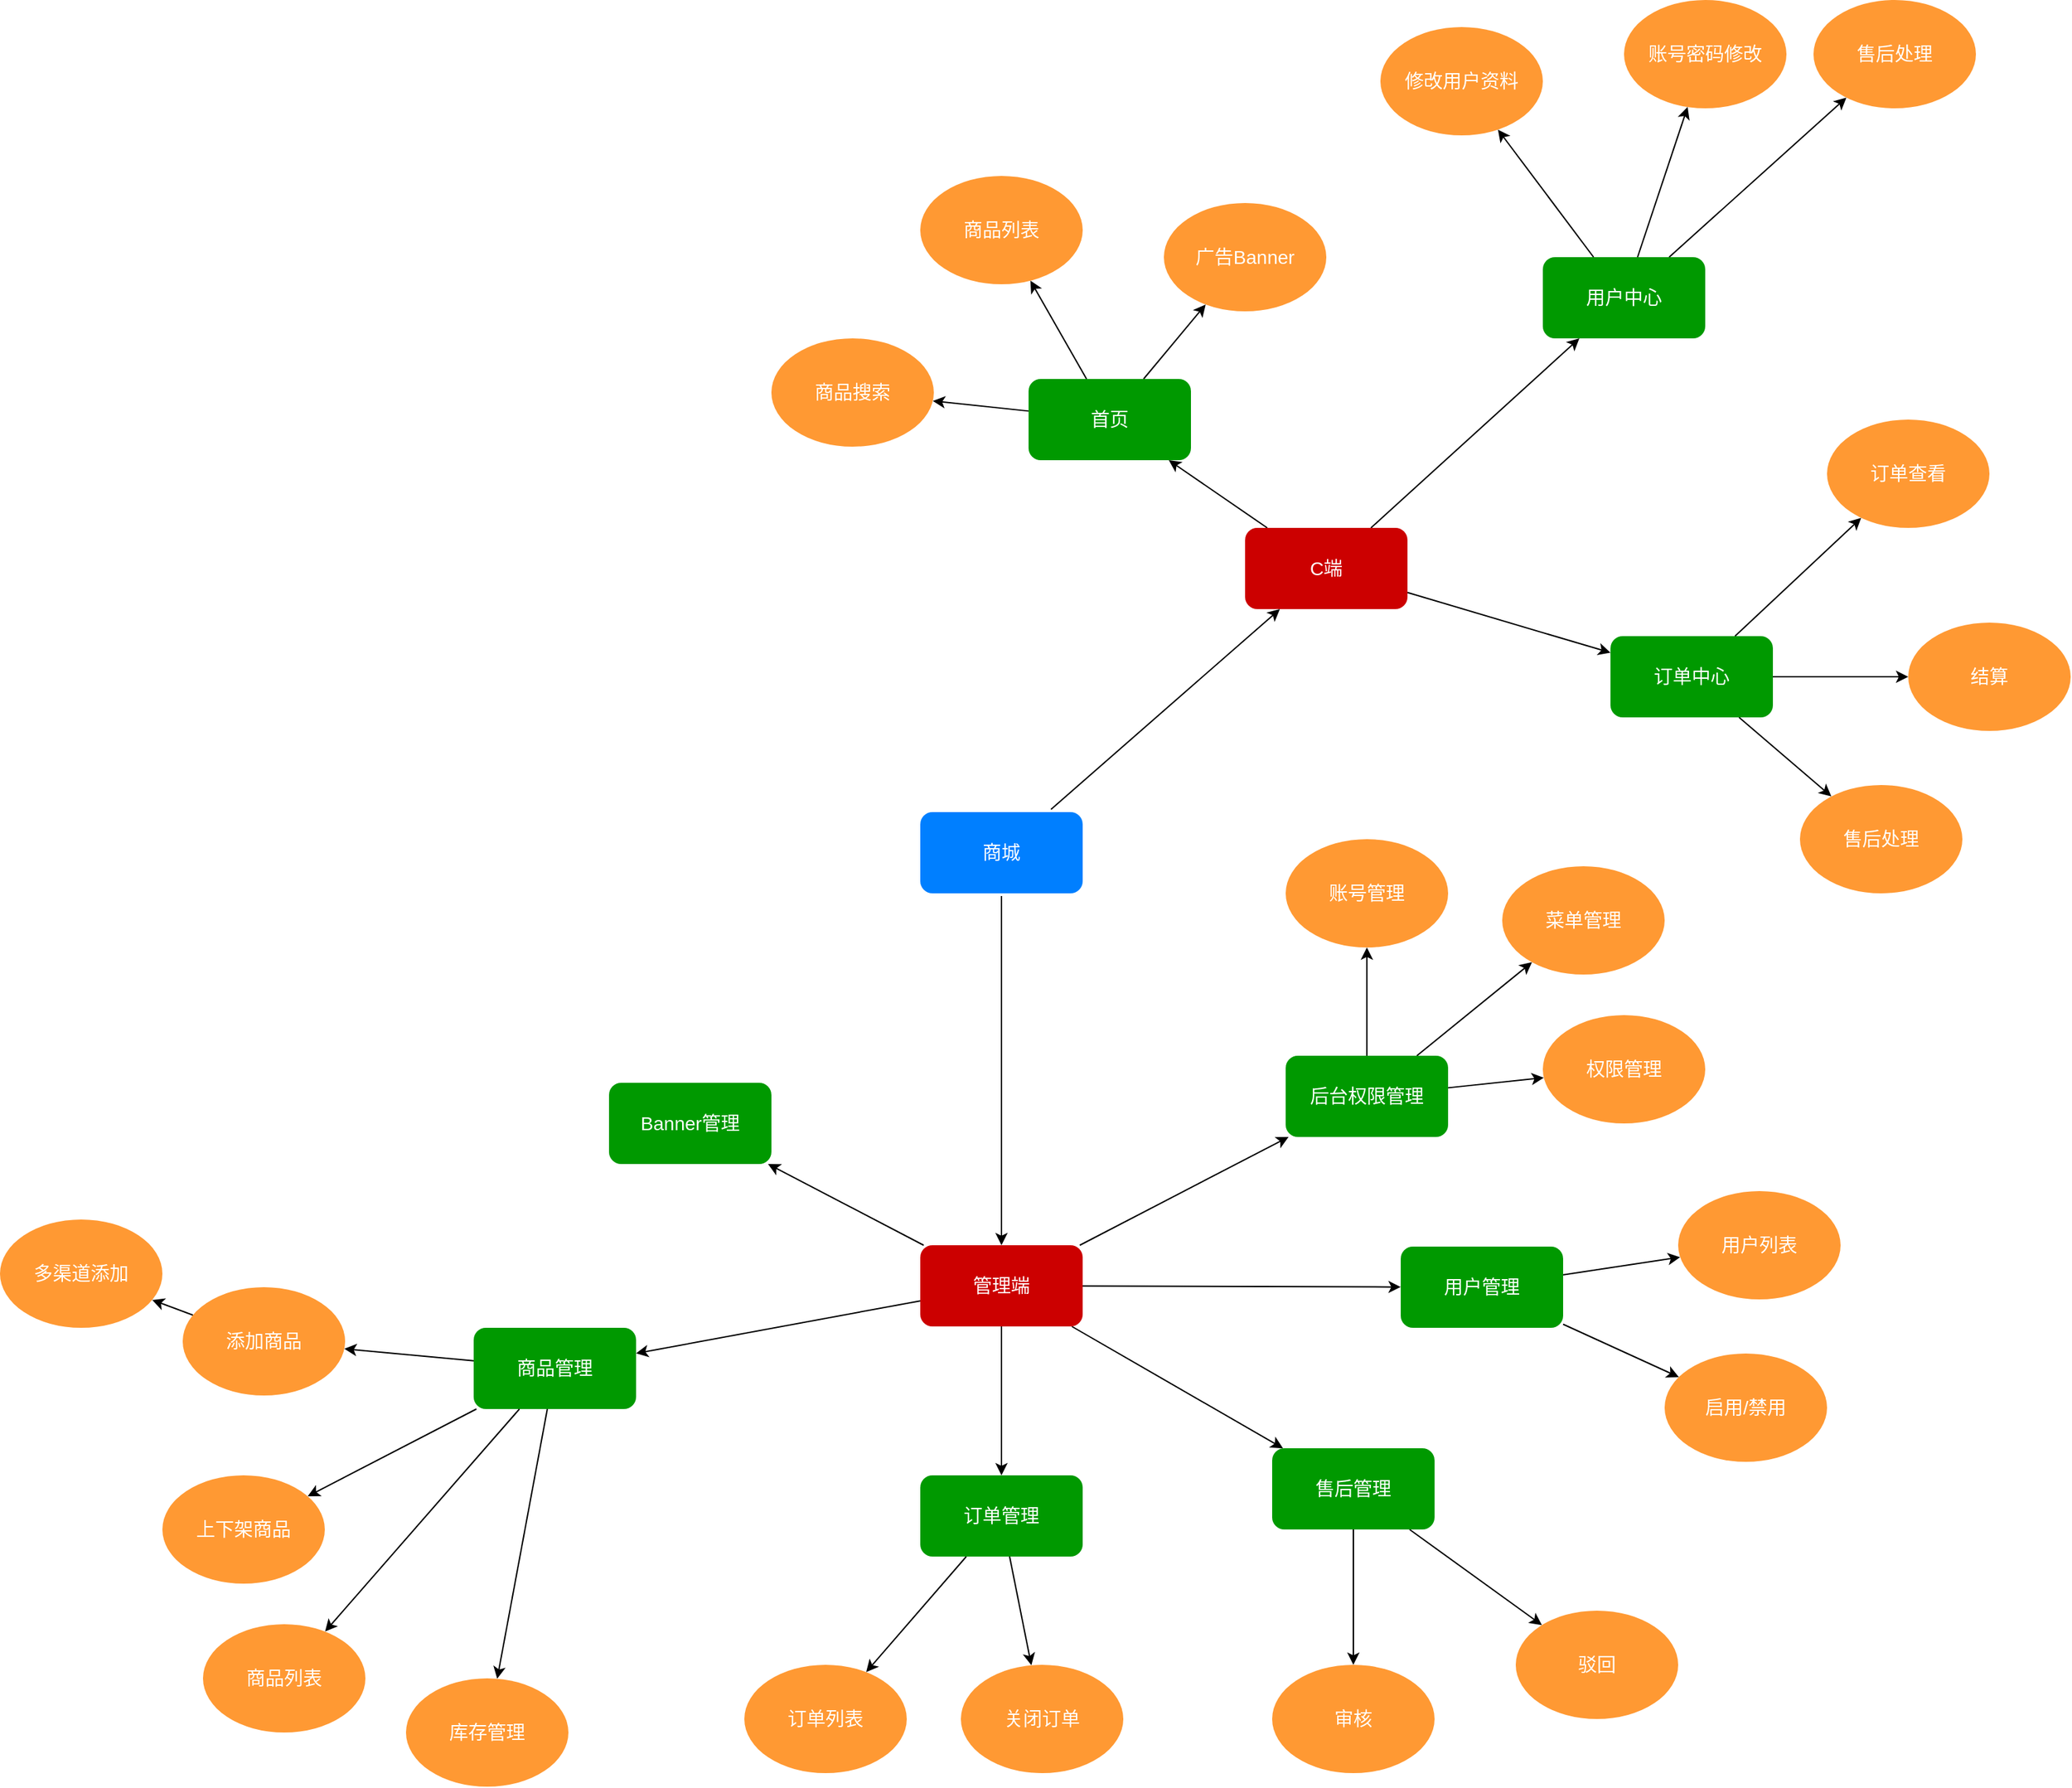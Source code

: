 <mxfile version="13.6.5" type="github">
  <diagram id="6a731a19-8d31-9384-78a2-239565b7b9f0" name="Page-1">
    <mxGraphModel dx="1422" dy="713" grid="1" gridSize="10" guides="1" tooltips="1" connect="1" arrows="1" fold="1" page="1" pageScale="1" pageWidth="1169" pageHeight="827" background="#ffffff" math="0" shadow="0">
      <root>
        <mxCell id="0" />
        <mxCell id="1" parent="0" />
        <mxCell id="fs0dfM01-aWYpjKkijkv-1802" value="" style="edgeStyle=none;rounded=0;orthogonalLoop=1;jettySize=auto;html=1;fontSize=14;fontColor=#FFFFFF;" parent="1" source="fs0dfM01-aWYpjKkijkv-1781" target="fs0dfM01-aWYpjKkijkv-1801" edge="1">
          <mxGeometry relative="1" as="geometry" />
        </mxCell>
        <mxCell id="fs0dfM01-aWYpjKkijkv-1804" value="" style="edgeStyle=none;rounded=0;orthogonalLoop=1;jettySize=auto;html=1;fontSize=14;fontColor=#FFFFFF;" parent="1" source="fs0dfM01-aWYpjKkijkv-1781" target="fs0dfM01-aWYpjKkijkv-1803" edge="1">
          <mxGeometry relative="1" as="geometry" />
        </mxCell>
        <mxCell id="fs0dfM01-aWYpjKkijkv-1781" value="商城" style="rounded=1;whiteSpace=wrap;html=1;strokeColor=none;strokeWidth=3;perimeterSpacing=2;fontSize=14;fontColor=#FFFFFF;fillColor=#007FFF;" parent="1" vertex="1">
          <mxGeometry x="1010" y="890" width="120" height="60" as="geometry" />
        </mxCell>
        <mxCell id="fs0dfM01-aWYpjKkijkv-1841" value="" style="edgeStyle=none;rounded=0;orthogonalLoop=1;jettySize=auto;html=1;fontSize=14;fontColor=#FFFFFF;" parent="1" source="fs0dfM01-aWYpjKkijkv-1801" target="fs0dfM01-aWYpjKkijkv-1840" edge="1">
          <mxGeometry relative="1" as="geometry" />
        </mxCell>
        <mxCell id="fs0dfM01-aWYpjKkijkv-1845" value="" style="edgeStyle=none;rounded=0;orthogonalLoop=1;jettySize=auto;html=1;fontSize=14;fontColor=#FFFFFF;" parent="1" source="fs0dfM01-aWYpjKkijkv-1801" target="fs0dfM01-aWYpjKkijkv-1844" edge="1">
          <mxGeometry relative="1" as="geometry" />
        </mxCell>
        <mxCell id="fs0dfM01-aWYpjKkijkv-1851" value="" style="edgeStyle=none;rounded=0;orthogonalLoop=1;jettySize=auto;html=1;fontSize=14;fontColor=#FFFFFF;" parent="1" source="fs0dfM01-aWYpjKkijkv-1801" target="fs0dfM01-aWYpjKkijkv-1850" edge="1">
          <mxGeometry relative="1" as="geometry" />
        </mxCell>
        <mxCell id="fs0dfM01-aWYpjKkijkv-1801" value="C端" style="whiteSpace=wrap;html=1;rounded=1;fontSize=14;fontColor=#FFFFFF;strokeColor=none;strokeWidth=3;fillColor=#CC0000;" parent="1" vertex="1">
          <mxGeometry x="1250" y="680" width="120" height="60" as="geometry" />
        </mxCell>
        <mxCell id="fs0dfM01-aWYpjKkijkv-1864" value="" style="edgeStyle=none;rounded=0;orthogonalLoop=1;jettySize=auto;html=1;fontSize=14;fontColor=#FFFFFF;" parent="1" source="fs0dfM01-aWYpjKkijkv-1803" target="fs0dfM01-aWYpjKkijkv-1863" edge="1">
          <mxGeometry relative="1" as="geometry" />
        </mxCell>
        <mxCell id="fs0dfM01-aWYpjKkijkv-1866" value="" style="edgeStyle=none;rounded=0;orthogonalLoop=1;jettySize=auto;html=1;fontSize=14;fontColor=#FFFFFF;" parent="1" source="fs0dfM01-aWYpjKkijkv-1803" target="fs0dfM01-aWYpjKkijkv-1865" edge="1">
          <mxGeometry relative="1" as="geometry" />
        </mxCell>
        <mxCell id="fs0dfM01-aWYpjKkijkv-1868" value="" style="edgeStyle=none;rounded=0;orthogonalLoop=1;jettySize=auto;html=1;fontSize=14;fontColor=#FFFFFF;" parent="1" source="fs0dfM01-aWYpjKkijkv-1803" target="fs0dfM01-aWYpjKkijkv-1867" edge="1">
          <mxGeometry relative="1" as="geometry" />
        </mxCell>
        <mxCell id="fs0dfM01-aWYpjKkijkv-1871" value="" style="edgeStyle=none;rounded=0;orthogonalLoop=1;jettySize=auto;html=1;fontSize=14;fontColor=#FFFFFF;" parent="1" source="fs0dfM01-aWYpjKkijkv-1803" target="fs0dfM01-aWYpjKkijkv-1870" edge="1">
          <mxGeometry relative="1" as="geometry" />
        </mxCell>
        <mxCell id="hfIR77nUvffGfV-e1Rjv-10" value="" style="edgeStyle=none;rounded=0;orthogonalLoop=1;jettySize=auto;html=1;" parent="1" source="fs0dfM01-aWYpjKkijkv-1803" target="hfIR77nUvffGfV-e1Rjv-9" edge="1">
          <mxGeometry relative="1" as="geometry" />
        </mxCell>
        <mxCell id="hfIR77nUvffGfV-e1Rjv-34" value="" style="edgeStyle=none;rounded=0;orthogonalLoop=1;jettySize=auto;html=1;" parent="1" source="fs0dfM01-aWYpjKkijkv-1803" target="hfIR77nUvffGfV-e1Rjv-33" edge="1">
          <mxGeometry relative="1" as="geometry" />
        </mxCell>
        <mxCell id="fs0dfM01-aWYpjKkijkv-1803" value="管理端" style="whiteSpace=wrap;html=1;rounded=1;fontSize=14;fontColor=#FFFFFF;strokeColor=none;strokeWidth=3;fillColor=#CC0000;" parent="1" vertex="1">
          <mxGeometry x="1010" y="1210" width="120" height="60" as="geometry" />
        </mxCell>
        <mxCell id="fs0dfM01-aWYpjKkijkv-1813" value="广告Banner" style="ellipse;whiteSpace=wrap;html=1;rounded=1;fontSize=14;fontColor=#FFFFFF;strokeColor=none;strokeWidth=3;fillColor=#FF9933;" parent="1" vertex="1">
          <mxGeometry x="1190" y="440" width="120" height="80" as="geometry" />
        </mxCell>
        <mxCell id="fs0dfM01-aWYpjKkijkv-1815" value="商品列表" style="ellipse;whiteSpace=wrap;html=1;rounded=1;fontSize=14;fontColor=#FFFFFF;strokeColor=none;strokeWidth=3;fillColor=#FF9933;" parent="1" vertex="1">
          <mxGeometry x="1010" y="420" width="120" height="80" as="geometry" />
        </mxCell>
        <mxCell id="fs0dfM01-aWYpjKkijkv-1817" value="商品搜索" style="ellipse;whiteSpace=wrap;html=1;rounded=1;fontSize=14;fontColor=#FFFFFF;strokeColor=none;strokeWidth=3;fillColor=#FF9933;" parent="1" vertex="1">
          <mxGeometry x="900" y="540" width="120" height="80" as="geometry" />
        </mxCell>
        <mxCell id="fs0dfM01-aWYpjKkijkv-1819" value="修改用户资料" style="ellipse;whiteSpace=wrap;html=1;rounded=1;fontSize=14;fontColor=#FFFFFF;strokeColor=none;strokeWidth=3;fillColor=#FF9933;" parent="1" vertex="1">
          <mxGeometry x="1350" y="310" width="120" height="80" as="geometry" />
        </mxCell>
        <mxCell id="fs0dfM01-aWYpjKkijkv-1826" value="账号密码修改" style="ellipse;whiteSpace=wrap;html=1;rounded=1;fontSize=14;fontColor=#FFFFFF;strokeColor=none;strokeWidth=3;fillColor=#FF9933;" parent="1" vertex="1">
          <mxGeometry x="1530" y="290" width="120" height="80" as="geometry" />
        </mxCell>
        <mxCell id="fs0dfM01-aWYpjKkijkv-1830" value="订单查看" style="ellipse;whiteSpace=wrap;html=1;rounded=1;fontSize=14;fontColor=#FFFFFF;strokeColor=none;strokeWidth=3;fillColor=#FF9933;" parent="1" vertex="1">
          <mxGeometry x="1680" y="600" width="120" height="80" as="geometry" />
        </mxCell>
        <mxCell id="fs0dfM01-aWYpjKkijkv-1842" value="" style="edgeStyle=none;rounded=0;orthogonalLoop=1;jettySize=auto;html=1;fontSize=14;fontColor=#FFFFFF;" parent="1" source="fs0dfM01-aWYpjKkijkv-1840" target="fs0dfM01-aWYpjKkijkv-1819" edge="1">
          <mxGeometry relative="1" as="geometry" />
        </mxCell>
        <mxCell id="fs0dfM01-aWYpjKkijkv-1843" value="" style="edgeStyle=none;rounded=0;orthogonalLoop=1;jettySize=auto;html=1;fontSize=14;fontColor=#FFFFFF;" parent="1" source="fs0dfM01-aWYpjKkijkv-1840" target="fs0dfM01-aWYpjKkijkv-1826" edge="1">
          <mxGeometry relative="1" as="geometry" />
        </mxCell>
        <mxCell id="fs0dfM01-aWYpjKkijkv-1862" value="" style="edgeStyle=none;rounded=0;orthogonalLoop=1;jettySize=auto;html=1;fontSize=14;fontColor=#FFFFFF;" parent="1" source="fs0dfM01-aWYpjKkijkv-1840" target="fs0dfM01-aWYpjKkijkv-1861" edge="1">
          <mxGeometry relative="1" as="geometry" />
        </mxCell>
        <mxCell id="fs0dfM01-aWYpjKkijkv-1840" value="用户中心" style="whiteSpace=wrap;html=1;rounded=1;fontSize=14;fontColor=#FFFFFF;strokeColor=none;strokeWidth=3;fillColor=#009900;" parent="1" vertex="1">
          <mxGeometry x="1470" y="480" width="120" height="60" as="geometry" />
        </mxCell>
        <mxCell id="fs0dfM01-aWYpjKkijkv-1846" value="" style="edgeStyle=none;rounded=0;orthogonalLoop=1;jettySize=auto;html=1;fontSize=14;fontColor=#FFFFFF;" parent="1" source="fs0dfM01-aWYpjKkijkv-1844" target="fs0dfM01-aWYpjKkijkv-1815" edge="1">
          <mxGeometry relative="1" as="geometry" />
        </mxCell>
        <mxCell id="fs0dfM01-aWYpjKkijkv-1847" value="" style="edgeStyle=none;rounded=0;orthogonalLoop=1;jettySize=auto;html=1;fontSize=14;fontColor=#FFFFFF;" parent="1" source="fs0dfM01-aWYpjKkijkv-1844" target="fs0dfM01-aWYpjKkijkv-1817" edge="1">
          <mxGeometry relative="1" as="geometry" />
        </mxCell>
        <mxCell id="fs0dfM01-aWYpjKkijkv-1849" value="" style="edgeStyle=none;rounded=0;orthogonalLoop=1;jettySize=auto;html=1;fontSize=14;fontColor=#FFFFFF;" parent="1" source="fs0dfM01-aWYpjKkijkv-1844" target="fs0dfM01-aWYpjKkijkv-1813" edge="1">
          <mxGeometry relative="1" as="geometry" />
        </mxCell>
        <mxCell id="fs0dfM01-aWYpjKkijkv-1844" value="首页" style="whiteSpace=wrap;html=1;rounded=1;fontSize=14;fontColor=#FFFFFF;strokeColor=none;strokeWidth=3;fillColor=#009900;" parent="1" vertex="1">
          <mxGeometry x="1090" y="570" width="120" height="60" as="geometry" />
        </mxCell>
        <mxCell id="fs0dfM01-aWYpjKkijkv-1852" value="" style="edgeStyle=none;rounded=0;orthogonalLoop=1;jettySize=auto;html=1;fontSize=14;fontColor=#FFFFFF;" parent="1" source="fs0dfM01-aWYpjKkijkv-1850" target="fs0dfM01-aWYpjKkijkv-1830" edge="1">
          <mxGeometry relative="1" as="geometry" />
        </mxCell>
        <mxCell id="fs0dfM01-aWYpjKkijkv-1858" value="" style="edgeStyle=none;rounded=0;orthogonalLoop=1;jettySize=auto;html=1;fontSize=14;fontColor=#FFFFFF;" parent="1" source="fs0dfM01-aWYpjKkijkv-1850" target="fs0dfM01-aWYpjKkijkv-1857" edge="1">
          <mxGeometry relative="1" as="geometry" />
        </mxCell>
        <mxCell id="fs0dfM01-aWYpjKkijkv-1860" value="" style="edgeStyle=none;rounded=0;orthogonalLoop=1;jettySize=auto;html=1;fontSize=14;fontColor=#FFFFFF;" parent="1" source="fs0dfM01-aWYpjKkijkv-1850" target="fs0dfM01-aWYpjKkijkv-1859" edge="1">
          <mxGeometry relative="1" as="geometry" />
        </mxCell>
        <mxCell id="fs0dfM01-aWYpjKkijkv-1850" value="订单中心" style="whiteSpace=wrap;html=1;rounded=1;fontSize=14;fontColor=#FFFFFF;strokeColor=none;strokeWidth=3;fillColor=#009900;" parent="1" vertex="1">
          <mxGeometry x="1520" y="760" width="120" height="60" as="geometry" />
        </mxCell>
        <mxCell id="fs0dfM01-aWYpjKkijkv-1857" value="结算" style="ellipse;whiteSpace=wrap;html=1;rounded=1;fontSize=14;fontColor=#FFFFFF;strokeColor=none;strokeWidth=3;fillColor=#FF9933;" parent="1" vertex="1">
          <mxGeometry x="1740" y="750" width="120" height="80" as="geometry" />
        </mxCell>
        <mxCell id="fs0dfM01-aWYpjKkijkv-1859" value="售后处理" style="ellipse;whiteSpace=wrap;html=1;rounded=1;fontSize=14;fontColor=#FFFFFF;strokeColor=none;strokeWidth=3;fillColor=#FF9933;" parent="1" vertex="1">
          <mxGeometry x="1660" y="870" width="120" height="80" as="geometry" />
        </mxCell>
        <mxCell id="fs0dfM01-aWYpjKkijkv-1861" value="售后处理" style="ellipse;whiteSpace=wrap;html=1;rounded=1;fontSize=14;fontColor=#FFFFFF;strokeColor=none;strokeWidth=3;fillColor=#FF9933;" parent="1" vertex="1">
          <mxGeometry x="1670" y="290" width="120" height="80" as="geometry" />
        </mxCell>
        <mxCell id="hfIR77nUvffGfV-e1Rjv-2" value="" style="rounded=0;orthogonalLoop=1;jettySize=auto;html=1;" parent="1" source="fs0dfM01-aWYpjKkijkv-1863" target="hfIR77nUvffGfV-e1Rjv-1" edge="1">
          <mxGeometry relative="1" as="geometry" />
        </mxCell>
        <mxCell id="hfIR77nUvffGfV-e1Rjv-6" value="" style="rounded=0;orthogonalLoop=1;jettySize=auto;html=1;" parent="1" source="fs0dfM01-aWYpjKkijkv-1863" target="hfIR77nUvffGfV-e1Rjv-5" edge="1">
          <mxGeometry relative="1" as="geometry" />
        </mxCell>
        <mxCell id="hfIR77nUvffGfV-e1Rjv-8" value="" style="edgeStyle=none;rounded=0;orthogonalLoop=1;jettySize=auto;html=1;" parent="1" source="fs0dfM01-aWYpjKkijkv-1863" target="hfIR77nUvffGfV-e1Rjv-7" edge="1">
          <mxGeometry relative="1" as="geometry" />
        </mxCell>
        <mxCell id="hfIR77nUvffGfV-e1Rjv-14" value="" style="edgeStyle=none;rounded=0;orthogonalLoop=1;jettySize=auto;html=1;" parent="1" source="fs0dfM01-aWYpjKkijkv-1863" target="hfIR77nUvffGfV-e1Rjv-13" edge="1">
          <mxGeometry relative="1" as="geometry" />
        </mxCell>
        <mxCell id="fs0dfM01-aWYpjKkijkv-1863" value="商品管理" style="whiteSpace=wrap;html=1;rounded=1;fontSize=14;fontColor=#FFFFFF;strokeColor=none;strokeWidth=3;fillColor=#009900;" parent="1" vertex="1">
          <mxGeometry x="680" y="1271" width="120" height="60" as="geometry" />
        </mxCell>
        <mxCell id="hfIR77nUvffGfV-e1Rjv-20" value="" style="edgeStyle=none;rounded=0;orthogonalLoop=1;jettySize=auto;html=1;" parent="1" source="fs0dfM01-aWYpjKkijkv-1865" target="hfIR77nUvffGfV-e1Rjv-19" edge="1">
          <mxGeometry relative="1" as="geometry" />
        </mxCell>
        <mxCell id="hfIR77nUvffGfV-e1Rjv-22" value="" style="edgeStyle=none;rounded=0;orthogonalLoop=1;jettySize=auto;html=1;" parent="1" source="fs0dfM01-aWYpjKkijkv-1865" target="hfIR77nUvffGfV-e1Rjv-21" edge="1">
          <mxGeometry relative="1" as="geometry" />
        </mxCell>
        <mxCell id="fs0dfM01-aWYpjKkijkv-1865" value="售后管理" style="whiteSpace=wrap;html=1;rounded=1;fontSize=14;fontColor=#FFFFFF;strokeColor=none;strokeWidth=3;fillColor=#009900;" parent="1" vertex="1">
          <mxGeometry x="1270" y="1360" width="120" height="60" as="geometry" />
        </mxCell>
        <mxCell id="hfIR77nUvffGfV-e1Rjv-26" value="" style="edgeStyle=none;rounded=0;orthogonalLoop=1;jettySize=auto;html=1;" parent="1" source="fs0dfM01-aWYpjKkijkv-1867" target="hfIR77nUvffGfV-e1Rjv-25" edge="1">
          <mxGeometry relative="1" as="geometry" />
        </mxCell>
        <mxCell id="hfIR77nUvffGfV-e1Rjv-28" value="" style="edgeStyle=none;rounded=0;orthogonalLoop=1;jettySize=auto;html=1;" parent="1" source="fs0dfM01-aWYpjKkijkv-1867" target="hfIR77nUvffGfV-e1Rjv-27" edge="1">
          <mxGeometry relative="1" as="geometry" />
        </mxCell>
        <mxCell id="fs0dfM01-aWYpjKkijkv-1867" value="用户管理" style="whiteSpace=wrap;html=1;rounded=1;fontSize=14;fontColor=#FFFFFF;strokeColor=none;strokeWidth=3;fillColor=#009900;" parent="1" vertex="1">
          <mxGeometry x="1365" y="1211" width="120" height="60" as="geometry" />
        </mxCell>
        <mxCell id="hfIR77nUvffGfV-e1Rjv-12" value="" style="edgeStyle=none;rounded=0;orthogonalLoop=1;jettySize=auto;html=1;" parent="1" source="fs0dfM01-aWYpjKkijkv-1870" target="hfIR77nUvffGfV-e1Rjv-11" edge="1">
          <mxGeometry relative="1" as="geometry" />
        </mxCell>
        <mxCell id="hfIR77nUvffGfV-e1Rjv-18" value="" style="edgeStyle=none;rounded=0;orthogonalLoop=1;jettySize=auto;html=1;" parent="1" source="fs0dfM01-aWYpjKkijkv-1870" target="hfIR77nUvffGfV-e1Rjv-17" edge="1">
          <mxGeometry relative="1" as="geometry" />
        </mxCell>
        <mxCell id="fs0dfM01-aWYpjKkijkv-1870" value="订单管理" style="whiteSpace=wrap;html=1;rounded=1;fontSize=14;fontColor=#FFFFFF;strokeColor=none;strokeWidth=3;fillColor=#009900;" parent="1" vertex="1">
          <mxGeometry x="1010" y="1380" width="120" height="60" as="geometry" />
        </mxCell>
        <mxCell id="hfIR77nUvffGfV-e1Rjv-4" value="" style="rounded=0;orthogonalLoop=1;jettySize=auto;html=1;" parent="1" source="hfIR77nUvffGfV-e1Rjv-1" target="hfIR77nUvffGfV-e1Rjv-3" edge="1">
          <mxGeometry relative="1" as="geometry" />
        </mxCell>
        <mxCell id="hfIR77nUvffGfV-e1Rjv-1" value="添加商品" style="ellipse;whiteSpace=wrap;html=1;rounded=1;fontSize=14;fontColor=#FFFFFF;strokeColor=none;strokeWidth=3;fillColor=#FF9933;" parent="1" vertex="1">
          <mxGeometry x="465" y="1241" width="120" height="80" as="geometry" />
        </mxCell>
        <mxCell id="hfIR77nUvffGfV-e1Rjv-3" value="多渠道添加" style="ellipse;whiteSpace=wrap;html=1;rounded=1;fontSize=14;fontColor=#FFFFFF;strokeColor=none;strokeWidth=3;fillColor=#FF9933;" parent="1" vertex="1">
          <mxGeometry x="330" y="1191" width="120" height="80" as="geometry" />
        </mxCell>
        <mxCell id="hfIR77nUvffGfV-e1Rjv-5" value="上下架商品" style="ellipse;whiteSpace=wrap;html=1;rounded=1;fontSize=14;fontColor=#FFFFFF;strokeColor=none;strokeWidth=3;fillColor=#FF9933;" parent="1" vertex="1">
          <mxGeometry x="450" y="1380" width="120" height="80" as="geometry" />
        </mxCell>
        <mxCell id="hfIR77nUvffGfV-e1Rjv-7" value="商品列表" style="ellipse;whiteSpace=wrap;html=1;rounded=1;fontSize=14;fontColor=#FFFFFF;strokeColor=none;strokeWidth=3;fillColor=#FF9933;" parent="1" vertex="1">
          <mxGeometry x="480" y="1490" width="120" height="80" as="geometry" />
        </mxCell>
        <mxCell id="hfIR77nUvffGfV-e1Rjv-9" value="Banner管理" style="whiteSpace=wrap;html=1;rounded=1;fontSize=14;fontColor=#FFFFFF;strokeColor=none;strokeWidth=3;fillColor=#009900;" parent="1" vertex="1">
          <mxGeometry x="780" y="1090" width="120" height="60" as="geometry" />
        </mxCell>
        <mxCell id="hfIR77nUvffGfV-e1Rjv-11" value="订单列表" style="ellipse;whiteSpace=wrap;html=1;rounded=1;fontSize=14;fontColor=#FFFFFF;strokeColor=none;strokeWidth=3;fillColor=#FF9933;" parent="1" vertex="1">
          <mxGeometry x="880" y="1520" width="120" height="80" as="geometry" />
        </mxCell>
        <mxCell id="hfIR77nUvffGfV-e1Rjv-13" value="库存管理" style="ellipse;whiteSpace=wrap;html=1;rounded=1;fontSize=14;fontColor=#FFFFFF;strokeColor=none;strokeWidth=3;fillColor=#FF9933;" parent="1" vertex="1">
          <mxGeometry x="630" y="1530" width="120" height="80" as="geometry" />
        </mxCell>
        <mxCell id="hfIR77nUvffGfV-e1Rjv-17" value="关闭订单" style="ellipse;whiteSpace=wrap;html=1;rounded=1;fontSize=14;fontColor=#FFFFFF;strokeColor=none;strokeWidth=3;fillColor=#FF9933;" parent="1" vertex="1">
          <mxGeometry x="1040" y="1520" width="120" height="80" as="geometry" />
        </mxCell>
        <mxCell id="hfIR77nUvffGfV-e1Rjv-19" value="审核" style="ellipse;whiteSpace=wrap;html=1;rounded=1;fontSize=14;fontColor=#FFFFFF;strokeColor=none;strokeWidth=3;fillColor=#FF9933;" parent="1" vertex="1">
          <mxGeometry x="1270" y="1520" width="120" height="80" as="geometry" />
        </mxCell>
        <mxCell id="hfIR77nUvffGfV-e1Rjv-21" value="驳回" style="ellipse;whiteSpace=wrap;html=1;rounded=1;fontSize=14;fontColor=#FFFFFF;strokeColor=none;strokeWidth=3;fillColor=#FF9933;" parent="1" vertex="1">
          <mxGeometry x="1450" y="1480" width="120" height="80" as="geometry" />
        </mxCell>
        <mxCell id="hfIR77nUvffGfV-e1Rjv-25" value="用户列表" style="ellipse;whiteSpace=wrap;html=1;rounded=1;fontSize=14;fontColor=#FFFFFF;strokeColor=none;strokeWidth=3;fillColor=#FF9933;" parent="1" vertex="1">
          <mxGeometry x="1570" y="1170" width="120" height="80" as="geometry" />
        </mxCell>
        <mxCell id="hfIR77nUvffGfV-e1Rjv-27" value="启用/禁用" style="ellipse;whiteSpace=wrap;html=1;rounded=1;fontSize=14;fontColor=#FFFFFF;strokeColor=none;strokeWidth=3;fillColor=#FF9933;" parent="1" vertex="1">
          <mxGeometry x="1560" y="1290" width="120" height="80" as="geometry" />
        </mxCell>
        <mxCell id="hfIR77nUvffGfV-e1Rjv-36" value="" style="edgeStyle=none;rounded=0;orthogonalLoop=1;jettySize=auto;html=1;" parent="1" source="hfIR77nUvffGfV-e1Rjv-33" target="hfIR77nUvffGfV-e1Rjv-35" edge="1">
          <mxGeometry relative="1" as="geometry" />
        </mxCell>
        <mxCell id="hfIR77nUvffGfV-e1Rjv-38" value="" style="edgeStyle=none;rounded=0;orthogonalLoop=1;jettySize=auto;html=1;" parent="1" source="hfIR77nUvffGfV-e1Rjv-33" target="hfIR77nUvffGfV-e1Rjv-37" edge="1">
          <mxGeometry relative="1" as="geometry" />
        </mxCell>
        <mxCell id="hfIR77nUvffGfV-e1Rjv-40" value="" style="edgeStyle=none;rounded=0;orthogonalLoop=1;jettySize=auto;html=1;" parent="1" source="hfIR77nUvffGfV-e1Rjv-33" target="hfIR77nUvffGfV-e1Rjv-39" edge="1">
          <mxGeometry relative="1" as="geometry" />
        </mxCell>
        <mxCell id="hfIR77nUvffGfV-e1Rjv-33" value="后台权限管理" style="whiteSpace=wrap;html=1;rounded=1;fontSize=14;fontColor=#FFFFFF;strokeColor=none;strokeWidth=3;fillColor=#009900;" parent="1" vertex="1">
          <mxGeometry x="1280" y="1070" width="120" height="60" as="geometry" />
        </mxCell>
        <mxCell id="hfIR77nUvffGfV-e1Rjv-35" value="账号管理" style="ellipse;whiteSpace=wrap;html=1;rounded=1;fontSize=14;fontColor=#FFFFFF;strokeColor=none;strokeWidth=3;fillColor=#FF9933;" parent="1" vertex="1">
          <mxGeometry x="1280" y="910" width="120" height="80" as="geometry" />
        </mxCell>
        <mxCell id="hfIR77nUvffGfV-e1Rjv-37" value="菜单管理" style="ellipse;whiteSpace=wrap;html=1;rounded=1;fontSize=14;fontColor=#FFFFFF;strokeColor=none;strokeWidth=3;fillColor=#FF9933;" parent="1" vertex="1">
          <mxGeometry x="1440" y="930" width="120" height="80" as="geometry" />
        </mxCell>
        <mxCell id="hfIR77nUvffGfV-e1Rjv-39" value="权限管理" style="ellipse;whiteSpace=wrap;html=1;rounded=1;fontSize=14;fontColor=#FFFFFF;strokeColor=none;strokeWidth=3;fillColor=#FF9933;" parent="1" vertex="1">
          <mxGeometry x="1470" y="1040" width="120" height="80" as="geometry" />
        </mxCell>
      </root>
    </mxGraphModel>
  </diagram>
</mxfile>
